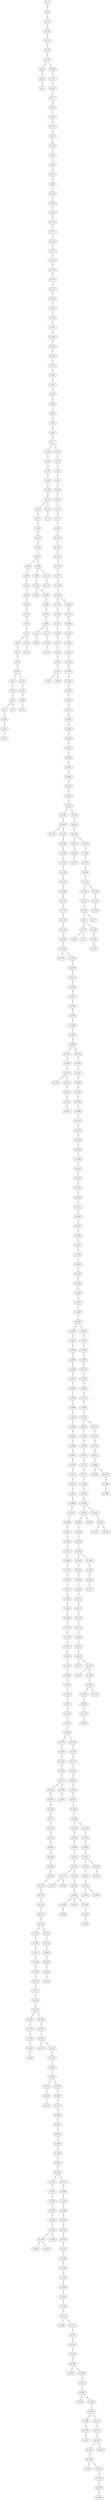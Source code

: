 graph GR{
id_0;
id_1;
id_2;
id_3;
id_4;
id_5;
id_6;
id_7;
id_8;
id_9;
id_10;
id_11;
id_12;
id_13;
id_14;
id_15;
id_16;
id_17;
id_18;
id_19;
id_20;
id_21;
id_22;
id_23;
id_24;
id_25;
id_26;
id_27;
id_28;
id_29;
id_30;
id_31;
id_32;
id_33;
id_34;
id_35;
id_36;
id_37;
id_38;
id_39;
id_40;
id_41;
id_42;
id_43;
id_44;
id_45;
id_46;
id_47;
id_48;
id_49;
id_50;
id_51;
id_52;
id_53;
id_54;
id_55;
id_56;
id_57;
id_58;
id_59;
id_60;
id_61;
id_62;
id_63;
id_64;
id_65;
id_66;
id_67;
id_68;
id_69;
id_70;
id_71;
id_72;
id_73;
id_74;
id_75;
id_76;
id_77;
id_78;
id_79;
id_80;
id_81;
id_82;
id_83;
id_84;
id_85;
id_86;
id_87;
id_88;
id_89;
id_90;
id_91;
id_92;
id_93;
id_94;
id_95;
id_96;
id_97;
id_98;
id_99;
id_100;
id_101;
id_102;
id_103;
id_104;
id_105;
id_106;
id_107;
id_108;
id_109;
id_110;
id_111;
id_112;
id_113;
id_114;
id_115;
id_116;
id_117;
id_118;
id_119;
id_120;
id_121;
id_122;
id_123;
id_124;
id_125;
id_126;
id_127;
id_128;
id_129;
id_130;
id_131;
id_132;
id_133;
id_134;
id_135;
id_136;
id_137;
id_138;
id_139;
id_140;
id_141;
id_142;
id_143;
id_144;
id_145;
id_146;
id_147;
id_148;
id_149;
id_150;
id_151;
id_152;
id_153;
id_154;
id_155;
id_156;
id_157;
id_158;
id_159;
id_160;
id_161;
id_162;
id_163;
id_164;
id_165;
id_166;
id_167;
id_168;
id_169;
id_170;
id_171;
id_172;
id_173;
id_174;
id_175;
id_176;
id_177;
id_178;
id_179;
id_180;
id_181;
id_182;
id_183;
id_184;
id_185;
id_186;
id_187;
id_188;
id_189;
id_190;
id_191;
id_192;
id_193;
id_194;
id_195;
id_196;
id_197;
id_198;
id_199;
id_200;
id_201;
id_202;
id_203;
id_204;
id_205;
id_206;
id_207;
id_208;
id_209;
id_210;
id_211;
id_212;
id_213;
id_214;
id_215;
id_216;
id_217;
id_218;
id_219;
id_220;
id_221;
id_222;
id_223;
id_224;
id_225;
id_226;
id_227;
id_228;
id_229;
id_230;
id_231;
id_232;
id_233;
id_234;
id_235;
id_236;
id_237;
id_238;
id_239;
id_240;
id_241;
id_242;
id_243;
id_244;
id_245;
id_246;
id_247;
id_248;
id_249;
id_250;
id_251;
id_252;
id_253;
id_254;
id_255;
id_256;
id_257;
id_258;
id_259;
id_260;
id_261;
id_262;
id_263;
id_264;
id_265;
id_266;
id_267;
id_268;
id_269;
id_270;
id_271;
id_272;
id_273;
id_274;
id_275;
id_276;
id_277;
id_278;
id_279;
id_280;
id_281;
id_282;
id_283;
id_284;
id_285;
id_286;
id_287;
id_288;
id_289;
id_290;
id_291;
id_292;
id_293;
id_294;
id_295;
id_296;
id_297;
id_298;
id_299;
id_300;
id_301;
id_302;
id_303;
id_304;
id_305;
id_306;
id_307;
id_308;
id_309;
id_310;
id_311;
id_312;
id_313;
id_314;
id_315;
id_316;
id_317;
id_318;
id_319;
id_320;
id_321;
id_322;
id_323;
id_324;
id_325;
id_326;
id_327;
id_328;
id_329;
id_330;
id_331;
id_332;
id_333;
id_334;
id_335;
id_336;
id_337;
id_338;
id_339;
id_340;
id_341;
id_342;
id_343;
id_344;
id_345;
id_346;
id_347;
id_348;
id_349;
id_350;
id_351;
id_352;
id_353;
id_354;
id_355;
id_356;
id_357;
id_358;
id_359;
id_360;
id_361;
id_362;
id_363;
id_364;
id_365;
id_366;
id_367;
id_368;
id_369;
id_370;
id_371;
id_372;
id_373;
id_374;
id_375;
id_376;
id_377;
id_378;
id_379;
id_380;
id_381;
id_382;
id_383;
id_384;
id_385;
id_386;
id_387;
id_388;
id_389;
id_390;
id_391;
id_392;
id_393;
id_394;
id_395;
id_396;
id_397;
id_398;
id_399;
id_400;
id_401;
id_402;
id_403;
id_404;
id_405;
id_406;
id_407;
id_408;
id_409;
id_410;
id_411;
id_412;
id_413;
id_414;
id_415;
id_416;
id_417;
id_418;
id_419;
id_420;
id_421;
id_422;
id_423;
id_424;
id_425;
id_426;
id_427;
id_428;
id_429;
id_430;
id_431;
id_432;
id_433;
id_434;
id_435;
id_436;
id_437;
id_438;
id_439;
id_440;
id_441;
id_442;
id_443;
id_444;
id_445;
id_446;
id_447;
id_448;
id_449;
id_450;
id_451;
id_452;
id_453;
id_454;
id_455;
id_456;
id_457;
id_458;
id_459;
id_460;
id_461;
id_462;
id_463;
id_464;
id_465;
id_466;
id_467;
id_468;
id_469;
id_470;
id_471;
id_472;
id_473;
id_474;
id_475;
id_476;
id_477;
id_478;
id_479;
id_480;
id_481;
id_482;
id_483;
id_484;
id_485;
id_486;
id_487;
id_488;
id_489;
id_490;
id_491;
id_492;
id_493;
id_494;
id_495;
id_496;
id_497;
id_498;
id_499;
id_1--id_2[label=1];
id_2--id_27[label=1];
id_27--id_26[label=1];
id_26--id_51[label=1];
id_51--id_76[label=1];
id_76--id_75[label=1];
id_75--id_50[label=1];
id_50--id_25[label=1];
id_25--id_0[label=1];
id_75--id_100[label=1];
id_100--id_101[label=1];
id_101--id_102[label=1];
id_102--id_77[label=1];
id_77--id_78[label=1];
id_78--id_103[label=1];
id_103--id_104[label=1];
id_104--id_79[label=1];
id_79--id_54[label=1];
id_54--id_55[label=1];
id_55--id_56[label=1];
id_56--id_81[label=1];
id_81--id_82[label=1];
id_82--id_83[label=1];
id_83--id_108[label=1];
id_108--id_109[label=1];
id_109--id_110[label=1];
id_110--id_111[label=1];
id_111--id_136[label=1];
id_136--id_137[label=1];
id_137--id_138[label=1];
id_138--id_139[label=1];
id_139--id_114[label=1];
id_114--id_115[label=1];
id_115--id_116[label=1];
id_116--id_141[label=1];
id_141--id_142[label=1];
id_142--id_167[label=1];
id_167--id_168[label=1];
id_168--id_169[label=1];
id_169--id_144[label=1];
id_144--id_119[label=1];
id_119--id_94[label=1];
id_94--id_93[label=1];
id_93--id_68[label=1];
id_68--id_69[label=1];
id_69--id_44[label=1];
id_44--id_43[label=1];
id_43--id_42[label=1];
id_42--id_17[label=1];
id_17--id_16[label=1];
id_16--id_41[label=1];
id_41--id_40[label=1];
id_40--id_39[label=1];
id_39--id_38[label=1];
id_38--id_13[label=1];
id_13--id_14[label=1];
id_14--id_15[label=1];
id_13--id_12[label=1];
id_12--id_37[label=1];
id_37--id_36[label=1];
id_36--id_61[label=1];
id_61--id_62[label=1];
id_62--id_87[label=1];
id_87--id_88[label=1];
id_88--id_113[label=1];
id_113--id_112[label=1];
id_88--id_89[label=1];
id_89--id_64[label=1];
id_64--id_63[label=1];
id_64--id_65[label=1];
id_65--id_66[label=1];
id_66--id_67[label=1];
id_67--id_92[label=1];
id_92--id_117[label=1];
id_117--id_118[label=1];
id_118--id_143[label=1];
id_92--id_91[label=1];
id_91--id_90[label=1];
id_87--id_86[label=1];
id_86--id_85[label=1];
id_85--id_84[label=1];
id_84--id_59[label=1];
id_59--id_60[label=1];
id_60--id_35[label=1];
id_35--id_34[label=1];
id_34--id_9[label=1];
id_9--id_10[label=1];
id_10--id_11[label=1];
id_9--id_8[label=1];
id_8--id_7[label=1];
id_7--id_6[label=1];
id_6--id_31[label=1];
id_31--id_30[label=1];
id_30--id_29[label=1];
id_29--id_4[label=1];
id_4--id_3[label=1];
id_3--id_28[label=1];
id_28--id_53[label=1];
id_53--id_52[label=1];
id_4--id_5[label=1];
id_31--id_32[label=1];
id_32--id_33[label=1];
id_33--id_58[label=1];
id_58--id_57[label=1];
id_17--id_18[label=1];
id_18--id_19[label=1];
id_19--id_20[label=1];
id_20--id_21[label=1];
id_21--id_46[label=1];
id_46--id_47[label=1];
id_47--id_72[label=1];
id_72--id_73[label=1];
id_73--id_98[label=1];
id_98--id_123[label=1];
id_123--id_122[label=1];
id_122--id_147[label=1];
id_147--id_148[label=1];
id_148--id_173[label=1];
id_173--id_198[label=1];
id_198--id_199[label=1];
id_199--id_174[label=1];
id_174--id_149[label=1];
id_149--id_124[label=1];
id_124--id_99[label=1];
id_99--id_74[label=1];
id_74--id_49[label=1];
id_49--id_24[label=1];
id_24--id_23[label=1];
id_23--id_48[label=1];
id_23--id_22[label=1];
id_199--id_224[label=1];
id_224--id_223[label=1];
id_223--id_248[label=1];
id_248--id_247[label=1];
id_247--id_246[label=1];
id_246--id_221[label=1];
id_221--id_220[label=1];
id_220--id_245[label=1];
id_245--id_244[label=1];
id_244--id_269[label=1];
id_269--id_294[label=1];
id_294--id_319[label=1];
id_319--id_318[label=1];
id_318--id_293[label=1];
id_293--id_268[label=1];
id_268--id_267[label=1];
id_267--id_292[label=1];
id_292--id_291[label=1];
id_291--id_266[label=1];
id_266--id_241[label=1];
id_241--id_216[label=1];
id_216--id_191[label=1];
id_191--id_192[label=1];
id_192--id_193[label=1];
id_193--id_218[label=1];
id_218--id_217[label=1];
id_217--id_242[label=1];
id_242--id_243[label=1];
id_218--id_219[label=1];
id_219--id_194[label=1];
id_194--id_195[label=1];
id_195--id_196[label=1];
id_196--id_171[label=1];
id_171--id_146[label=1];
id_146--id_121[label=1];
id_121--id_96[label=1];
id_96--id_95[label=1];
id_95--id_70[label=1];
id_70--id_71[label=1];
id_70--id_45[label=1];
id_95--id_120[label=1];
id_120--id_145[label=1];
id_145--id_170[label=1];
id_96--id_97[label=1];
id_171--id_172[label=1];
id_172--id_197[label=1];
id_197--id_222[label=1];
id_191--id_166[label=1];
id_166--id_165[label=1];
id_165--id_164[label=1];
id_164--id_189[label=1];
id_189--id_188[label=1];
id_188--id_163[label=1];
id_163--id_162[label=1];
id_162--id_161[label=1];
id_161--id_160[label=1];
id_160--id_135[label=1];
id_135--id_134[label=1];
id_134--id_133[label=1];
id_133--id_158[label=1];
id_158--id_183[label=1];
id_183--id_184[label=1];
id_184--id_185[label=1];
id_185--id_186[label=1];
id_186--id_211[label=1];
id_211--id_236[label=1];
id_236--id_237[label=1];
id_237--id_238[label=1];
id_238--id_239[label=1];
id_239--id_264[label=1];
id_264--id_289[label=1];
id_289--id_290[label=1];
id_290--id_265[label=1];
id_265--id_240[label=1];
id_240--id_215[label=1];
id_215--id_190[label=1];
id_215--id_214[label=1];
id_214--id_213[label=1];
id_213--id_212[label=1];
id_212--id_187[label=1];
id_290--id_315[label=1];
id_315--id_316[label=1];
id_316--id_341[label=1];
id_341--id_340[label=1];
id_340--id_365[label=1];
id_365--id_390[label=1];
id_390--id_389[label=1];
id_389--id_414[label=1];
id_414--id_413[label=1];
id_413--id_438[label=1];
id_438--id_439[label=1];
id_439--id_440[label=1];
id_440--id_415[label=1];
id_415--id_416[label=1];
id_416--id_441[label=1];
id_441--id_442[label=1];
id_442--id_417[label=1];
id_417--id_392[label=1];
id_392--id_391[label=1];
id_391--id_366[label=1];
id_366--id_367[label=1];
id_367--id_368[label=1];
id_368--id_393[label=1];
id_393--id_418[label=1];
id_418--id_443[label=1];
id_443--id_468[label=1];
id_468--id_467[label=1];
id_467--id_466[label=1];
id_466--id_491[label=1];
id_491--id_492[label=1];
id_492--id_493[label=1];
id_493--id_494[label=1];
id_494--id_469[label=1];
id_469--id_470[label=1];
id_470--id_445[label=1];
id_445--id_446[label=1];
id_446--id_447[label=1];
id_447--id_448[label=1];
id_448--id_449[label=1];
id_449--id_424[label=1];
id_424--id_399[label=1];
id_399--id_398[label=1];
id_398--id_373[label=1];
id_373--id_372[label=1];
id_372--id_371[label=1];
id_371--id_396[label=1];
id_396--id_395[label=1];
id_395--id_420[label=1];
id_420--id_421[label=1];
id_421--id_422[label=1];
id_422--id_423[label=1];
id_422--id_397[label=1];
id_420--id_419[label=1];
id_419--id_444[label=1];
id_419--id_394[label=1];
id_394--id_369[label=1];
id_369--id_370[label=1];
id_370--id_345[label=1];
id_345--id_344[label=1];
id_344--id_343[label=1];
id_343--id_342[label=1];
id_342--id_317[label=1];
id_345--id_320[label=1];
id_320--id_321[label=1];
id_321--id_296[label=1];
id_296--id_295[label=1];
id_295--id_270[label=1];
id_270--id_271[label=1];
id_271--id_272[label=1];
id_272--id_273[label=1];
id_273--id_298[label=1];
id_298--id_323[label=1];
id_323--id_322[label=1];
id_322--id_297[label=1];
id_322--id_347[label=1];
id_347--id_346[label=1];
id_347--id_348[label=1];
id_348--id_349[label=1];
id_349--id_374[label=1];
id_349--id_324[label=1];
id_324--id_299[label=1];
id_299--id_274[label=1];
id_274--id_249[label=1];
id_449--id_474[label=1];
id_474--id_473[label=1];
id_473--id_472[label=1];
id_472--id_471[label=1];
id_471--id_496[label=1];
id_496--id_495[label=1];
id_496--id_497[label=1];
id_497--id_498[label=1];
id_498--id_499[label=1];
id_491--id_490[label=1];
id_490--id_465[label=1];
id_465--id_464[label=1];
id_464--id_489[label=1];
id_489--id_488[label=1];
id_488--id_487[label=1];
id_487--id_486[label=1];
id_486--id_485[label=1];
id_485--id_484[label=1];
id_484--id_483[label=1];
id_483--id_482[label=1];
id_482--id_481[label=1];
id_481--id_480[label=1];
id_480--id_455[label=1];
id_455--id_456[label=1];
id_456--id_431[label=1];
id_431--id_432[label=1];
id_432--id_457[label=1];
id_457--id_458[label=1];
id_458--id_433[label=1];
id_433--id_408[label=1];
id_408--id_407[label=1];
id_407--id_382[label=1];
id_382--id_357[label=1];
id_357--id_358[label=1];
id_358--id_333[label=1];
id_333--id_332[label=1];
id_332--id_331[label=1];
id_331--id_306[label=1];
id_306--id_281[label=1];
id_281--id_280[label=1];
id_280--id_279[label=1];
id_279--id_278[label=1];
id_278--id_303[label=1];
id_303--id_304[label=1];
id_304--id_329[label=1];
id_329--id_328[label=1];
id_328--id_353[label=1];
id_353--id_352[label=1];
id_352--id_351[label=1];
id_351--id_326[label=1];
id_326--id_301[label=1];
id_301--id_300[label=1];
id_300--id_275[label=1];
id_275--id_250[label=1];
id_250--id_251[label=1];
id_251--id_276[label=1];
id_276--id_277[label=1];
id_277--id_302[label=1];
id_302--id_327[label=1];
id_277--id_252[label=1];
id_252--id_227[label=1];
id_227--id_202[label=1];
id_202--id_177[label=1];
id_177--id_178[label=1];
id_178--id_179[label=1];
id_179--id_204[label=1];
id_204--id_205[label=1];
id_205--id_180[label=1];
id_180--id_155[label=1];
id_155--id_154[label=1];
id_154--id_153[label=1];
id_153--id_152[label=1];
id_152--id_151[label=1];
id_151--id_150[label=1];
id_150--id_175[label=1];
id_175--id_176[label=1];
id_176--id_201[label=1];
id_201--id_200[label=1];
id_200--id_225[label=1];
id_225--id_226[label=1];
id_150--id_125[label=1];
id_125--id_126[label=1];
id_126--id_127[label=1];
id_127--id_128[label=1];
id_128--id_129[label=1];
id_129--id_130[label=1];
id_130--id_131[label=1];
id_131--id_156[label=1];
id_156--id_157[label=1];
id_157--id_182[label=1];
id_182--id_207[label=1];
id_207--id_206[label=1];
id_206--id_231[label=1];
id_231--id_230[label=1];
id_230--id_229[label=1];
id_229--id_254[label=1];
id_254--id_253[label=1];
id_253--id_228[label=1];
id_228--id_203[label=1];
id_254--id_255[label=1];
id_255--id_256[label=1];
id_256--id_257[label=1];
id_257--id_282[label=1];
id_282--id_307[label=1];
id_307--id_308[label=1];
id_308--id_309[label=1];
id_309--id_284[label=1];
id_284--id_285[label=1];
id_285--id_260[label=1];
id_260--id_261[label=1];
id_261--id_262[label=1];
id_262--id_263[label=1];
id_263--id_288[label=1];
id_288--id_287[label=1];
id_287--id_312[label=1];
id_312--id_313[label=1];
id_313--id_314[label=1];
id_314--id_339[label=1];
id_339--id_338[label=1];
id_338--id_337[label=1];
id_337--id_362[label=1];
id_362--id_361[label=1];
id_361--id_336[label=1];
id_336--id_311[label=1];
id_311--id_310[label=1];
id_310--id_335[label=1];
id_335--id_334[label=1];
id_334--id_359[label=1];
id_359--id_384[label=1];
id_384--id_383[label=1];
id_384--id_409[label=1];
id_409--id_410[label=1];
id_410--id_385[label=1];
id_385--id_386[label=1];
id_386--id_387[label=1];
id_387--id_412[label=1];
id_412--id_437[label=1];
id_437--id_462[label=1];
id_462--id_461[label=1];
id_461--id_436[label=1];
id_436--id_411[label=1];
id_436--id_435[label=1];
id_435--id_434[label=1];
id_434--id_459[label=1];
id_459--id_460[label=1];
id_462--id_463[label=1];
id_387--id_388[label=1];
id_388--id_363[label=1];
id_363--id_364[label=1];
id_385--id_360[label=1];
id_311--id_286[label=1];
id_260--id_235[label=1];
id_235--id_210[label=1];
id_210--id_209[label=1];
id_209--id_234[label=1];
id_234--id_259[label=1];
id_259--id_258[label=1];
id_258--id_283[label=1];
id_258--id_233[label=1];
id_233--id_232[label=1];
id_233--id_208[label=1];
id_206--id_181[label=1];
id_157--id_132[label=1];
id_132--id_107[label=1];
id_107--id_106[label=1];
id_106--id_105[label=1];
id_105--id_80[label=1];
id_300--id_325[label=1];
id_325--id_350[label=1];
id_350--id_375[label=1];
id_375--id_400[label=1];
id_400--id_401[label=1];
id_401--id_426[label=1];
id_426--id_427[label=1];
id_427--id_428[label=1];
id_428--id_429[label=1];
id_429--id_454[label=1];
id_454--id_453[label=1];
id_453--id_452[label=1];
id_452--id_477[label=1];
id_477--id_476[label=1];
id_476--id_451[label=1];
id_451--id_450[label=1];
id_450--id_475[label=1];
id_450--id_425[label=1];
id_477--id_478[label=1];
id_478--id_479[label=1];
id_429--id_430[label=1];
id_430--id_405[label=1];
id_405--id_404[label=1];
id_404--id_403[label=1];
id_403--id_378[label=1];
id_378--id_379[label=1];
id_379--id_380[label=1];
id_380--id_355[label=1];
id_355--id_330[label=1];
id_330--id_305[label=1];
id_355--id_354[label=1];
id_355--id_356[label=1];
id_356--id_381[label=1];
id_381--id_406[label=1];
id_378--id_377[label=1];
id_377--id_376[label=1];
id_377--id_402[label=1];
id_184--id_159[label=1];
id_165--id_140[label=1];
}